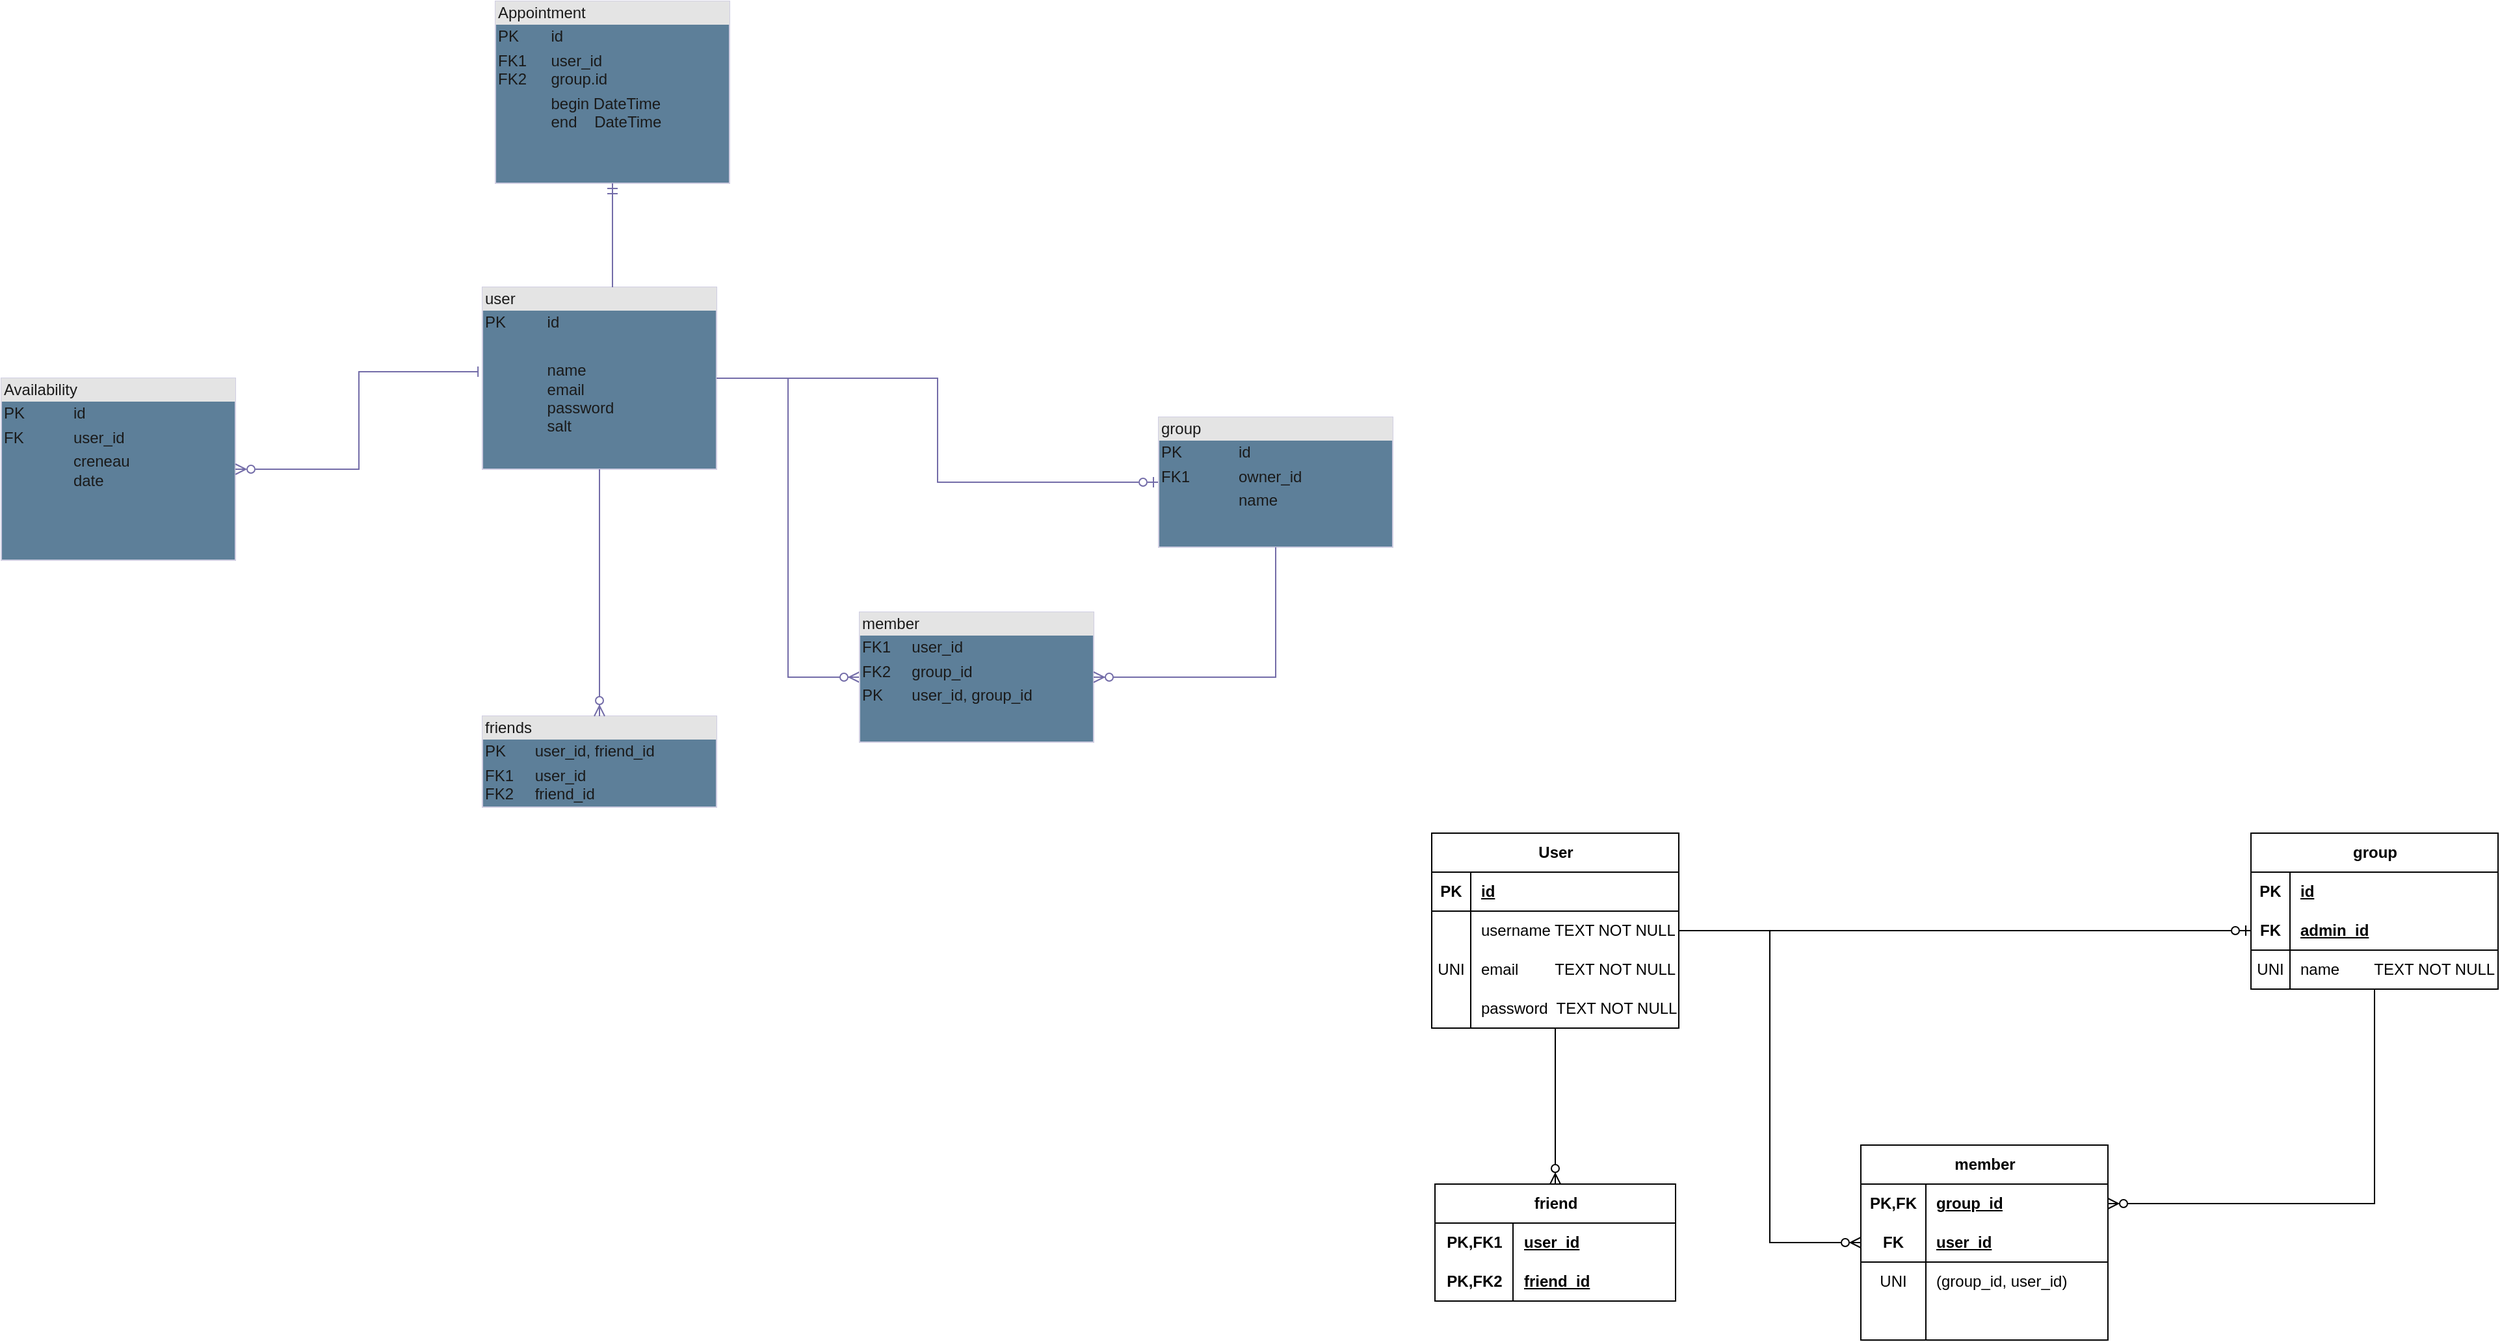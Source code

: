 <mxfile version="27.1.1">
  <diagram name="Page-1" id="zNz3yF_H4RSv8EiI4SI9">
    <mxGraphModel dx="1426" dy="1959" grid="1" gridSize="10" guides="1" tooltips="1" connect="1" arrows="1" fold="1" page="1" pageScale="1" pageWidth="850" pageHeight="1100" math="0" shadow="0">
      <root>
        <mxCell id="0" />
        <mxCell id="1" parent="0" />
        <mxCell id="9YIBEaP6bi8Z78FgaYUB-1" value="&lt;div style=&quot;box-sizing: border-box; width: 100%; background: rgb(228, 228, 228); padding: 2px;&quot;&gt;user&lt;/div&gt;&lt;table style=&quot;width:100%;font-size:1em;&quot; cellpadding=&quot;2&quot; cellspacing=&quot;0&quot;&gt;&lt;tbody&gt;&lt;tr&gt;&lt;td&gt;PK&lt;/td&gt;&lt;td&gt;id&lt;/td&gt;&lt;/tr&gt;&lt;tr&gt;&lt;td&gt;&lt;br&gt;&lt;/td&gt;&lt;td&gt;&lt;br&gt;&lt;/td&gt;&lt;/tr&gt;&lt;tr&gt;&lt;td&gt;&lt;/td&gt;&lt;td&gt;name&lt;br&gt;email&amp;nbsp;&lt;br&gt;password&lt;br&gt;salt&lt;br&gt;&lt;br&gt;&lt;/td&gt;&lt;/tr&gt;&lt;/tbody&gt;&lt;/table&gt;" style="verticalAlign=top;align=left;overflow=fill;html=1;whiteSpace=wrap;labelBackgroundColor=none;fillColor=#5D7F99;strokeColor=#D0CEE2;fontColor=#1A1A1A;" parent="1" vertex="1">
          <mxGeometry x="380" y="180" width="180" height="140" as="geometry" />
        </mxCell>
        <mxCell id="9YIBEaP6bi8Z78FgaYUB-2" value="&lt;div style=&quot;box-sizing: border-box; width: 100%; background: rgb(228, 228, 228); padding: 2px;&quot;&gt;friends&lt;/div&gt;&lt;table style=&quot;width:100%;font-size:1em;&quot; cellpadding=&quot;2&quot; cellspacing=&quot;0&quot;&gt;&lt;tbody&gt;&lt;tr&gt;&lt;td&gt;PK&lt;/td&gt;&lt;td&gt;user_id, friend_id&lt;/td&gt;&lt;/tr&gt;&lt;tr&gt;&lt;td&gt;FK1&lt;br&gt;FK2&lt;br&gt;&lt;/td&gt;&lt;td&gt;user_id&lt;br&gt;friend_id&lt;/td&gt;&lt;/tr&gt;&lt;tr&gt;&lt;td&gt;&lt;br&gt;&lt;br&gt;&lt;/td&gt;&lt;td&gt;&lt;br&gt;&lt;br&gt;&lt;br&gt;&lt;br&gt;&lt;br&gt;&lt;/td&gt;&lt;/tr&gt;&lt;/tbody&gt;&lt;/table&gt;" style="verticalAlign=top;align=left;overflow=fill;html=1;whiteSpace=wrap;labelBackgroundColor=none;fillColor=#5D7F99;strokeColor=#D0CEE2;fontColor=#1A1A1A;" parent="1" vertex="1">
          <mxGeometry x="380" y="510" width="180" height="70" as="geometry" />
        </mxCell>
        <mxCell id="9YIBEaP6bi8Z78FgaYUB-3" value="" style="fontSize=12;html=1;endArrow=ERzeroToMany;endFill=1;rounded=0;exitX=0.5;exitY=1;exitDx=0;exitDy=0;entryX=0.5;entryY=0;entryDx=0;entryDy=0;labelBackgroundColor=none;strokeColor=#736CA8;fontColor=default;" parent="1" source="9YIBEaP6bi8Z78FgaYUB-1" target="9YIBEaP6bi8Z78FgaYUB-2" edge="1">
          <mxGeometry width="100" height="100" relative="1" as="geometry">
            <mxPoint x="520" y="600" as="sourcePoint" />
            <mxPoint x="620" y="500" as="targetPoint" />
          </mxGeometry>
        </mxCell>
        <mxCell id="9YIBEaP6bi8Z78FgaYUB-4" style="edgeStyle=orthogonalEdgeStyle;rounded=0;orthogonalLoop=1;jettySize=auto;html=1;exitX=0;exitY=0.5;exitDx=0;exitDy=0;startArrow=ERzeroToOne;startFill=0;endArrow=none;labelBackgroundColor=none;strokeColor=#736CA8;fontColor=default;" parent="1" source="9YIBEaP6bi8Z78FgaYUB-5" target="9YIBEaP6bi8Z78FgaYUB-1" edge="1">
          <mxGeometry relative="1" as="geometry" />
        </mxCell>
        <mxCell id="9YIBEaP6bi8Z78FgaYUB-5" value="&lt;div style=&quot;box-sizing: border-box; width: 100%; background: rgb(228, 228, 228); padding: 2px;&quot;&gt;group&lt;/div&gt;&lt;table style=&quot;width:100%;font-size:1em;&quot; cellpadding=&quot;2&quot; cellspacing=&quot;0&quot;&gt;&lt;tbody&gt;&lt;tr&gt;&lt;td&gt;PK&lt;/td&gt;&lt;td&gt;id&lt;/td&gt;&lt;/tr&gt;&lt;tr&gt;&lt;td&gt;FK1&lt;/td&gt;&lt;td&gt;owner_id&lt;/td&gt;&lt;/tr&gt;&lt;tr&gt;&lt;td&gt;&lt;/td&gt;&lt;td&gt;name&lt;br&gt;&lt;/td&gt;&lt;/tr&gt;&lt;/tbody&gt;&lt;/table&gt;" style="verticalAlign=top;align=left;overflow=fill;html=1;whiteSpace=wrap;labelBackgroundColor=none;fillColor=#5D7F99;strokeColor=#D0CEE2;fontColor=#1A1A1A;" parent="1" vertex="1">
          <mxGeometry x="900" y="280" width="180" height="100" as="geometry" />
        </mxCell>
        <mxCell id="9YIBEaP6bi8Z78FgaYUB-6" value="" style="fontSize=12;html=1;endArrow=ERzeroToMany;endFill=1;rounded=0;exitX=1;exitY=0.5;exitDx=0;exitDy=0;entryX=0;entryY=0.5;entryDx=0;entryDy=0;edgeStyle=orthogonalEdgeStyle;labelBackgroundColor=none;strokeColor=#736CA8;fontColor=default;" parent="1" source="9YIBEaP6bi8Z78FgaYUB-1" target="9YIBEaP6bi8Z78FgaYUB-7" edge="1">
          <mxGeometry width="100" height="100" relative="1" as="geometry">
            <mxPoint x="480" y="410" as="sourcePoint" />
            <mxPoint x="480" y="520" as="targetPoint" />
          </mxGeometry>
        </mxCell>
        <mxCell id="9YIBEaP6bi8Z78FgaYUB-7" value="&lt;div style=&quot;box-sizing: border-box; width: 100%; background: rgb(228, 228, 228); padding: 2px;&quot;&gt;member&lt;/div&gt;&lt;table style=&quot;width:100%;font-size:1em;&quot; cellpadding=&quot;2&quot; cellspacing=&quot;0&quot;&gt;&lt;tbody&gt;&lt;tr&gt;&lt;td&gt;FK1&lt;/td&gt;&lt;td&gt;user_id&lt;/td&gt;&lt;/tr&gt;&lt;tr&gt;&lt;td&gt;FK2&lt;/td&gt;&lt;td&gt;group_id&lt;/td&gt;&lt;/tr&gt;&lt;tr&gt;&lt;td&gt;PK&lt;/td&gt;&lt;td&gt;user_id, group_id&lt;/td&gt;&lt;/tr&gt;&lt;/tbody&gt;&lt;/table&gt;" style="verticalAlign=top;align=left;overflow=fill;html=1;whiteSpace=wrap;labelBackgroundColor=none;fillColor=#5D7F99;strokeColor=#D0CEE2;fontColor=#1A1A1A;" parent="1" vertex="1">
          <mxGeometry x="670" y="430" width="180" height="100" as="geometry" />
        </mxCell>
        <mxCell id="9YIBEaP6bi8Z78FgaYUB-8" value="&lt;div style=&quot;box-sizing: border-box; width: 100%; background: rgb(228, 228, 228); padding: 2px;&quot;&gt;Appointment&lt;/div&gt;&lt;table style=&quot;width:100%;font-size:1em;&quot; cellpadding=&quot;2&quot; cellspacing=&quot;0&quot;&gt;&lt;tbody&gt;&lt;tr&gt;&lt;td&gt;PK&lt;/td&gt;&lt;td&gt;id&lt;/td&gt;&lt;/tr&gt;&lt;tr&gt;&lt;td&gt;FK1&lt;br&gt;FK2&lt;/td&gt;&lt;td&gt;user_id&lt;br&gt;group.id&lt;/td&gt;&lt;/tr&gt;&lt;tr&gt;&lt;td&gt;&lt;br&gt;&lt;/td&gt;&lt;td&gt;begin DateTime&lt;br&gt;end&amp;nbsp; &amp;nbsp; DateTime&lt;br&gt;&lt;br&gt;&lt;/td&gt;&lt;/tr&gt;&lt;/tbody&gt;&lt;/table&gt;" style="verticalAlign=top;align=left;overflow=fill;html=1;whiteSpace=wrap;labelBackgroundColor=none;fillColor=#5D7F99;strokeColor=#D0CEE2;fontColor=#1A1A1A;" parent="1" vertex="1">
          <mxGeometry x="390" y="-40" width="180" height="140" as="geometry" />
        </mxCell>
        <mxCell id="9YIBEaP6bi8Z78FgaYUB-9" value="" style="fontSize=12;html=1;endArrow=ERmandOne;rounded=0;entryX=0.5;entryY=1;entryDx=0;entryDy=0;labelBackgroundColor=none;strokeColor=#736CA8;fontColor=default;" parent="1" target="9YIBEaP6bi8Z78FgaYUB-8" edge="1">
          <mxGeometry width="100" height="100" relative="1" as="geometry">
            <mxPoint x="480" y="180" as="sourcePoint" />
            <mxPoint x="430" y="280" as="targetPoint" />
          </mxGeometry>
        </mxCell>
        <mxCell id="9YIBEaP6bi8Z78FgaYUB-10" value="" style="fontSize=12;html=1;endArrow=ERzeroToMany;endFill=1;rounded=0;exitX=0.5;exitY=1;exitDx=0;exitDy=0;entryX=1;entryY=0.5;entryDx=0;entryDy=0;edgeStyle=orthogonalEdgeStyle;labelBackgroundColor=none;strokeColor=#736CA8;fontColor=default;" parent="1" source="9YIBEaP6bi8Z78FgaYUB-5" target="9YIBEaP6bi8Z78FgaYUB-7" edge="1">
          <mxGeometry width="100" height="100" relative="1" as="geometry">
            <mxPoint x="480" y="410" as="sourcePoint" />
            <mxPoint x="480" y="520" as="targetPoint" />
          </mxGeometry>
        </mxCell>
        <mxCell id="9YIBEaP6bi8Z78FgaYUB-11" value="&lt;div style=&quot;box-sizing: border-box; width: 100%; background: rgb(228, 228, 228); padding: 2px;&quot;&gt;Availability&lt;/div&gt;&lt;table style=&quot;width:100%;font-size:1em;&quot; cellpadding=&quot;2&quot; cellspacing=&quot;0&quot;&gt;&lt;tbody&gt;&lt;tr&gt;&lt;td&gt;PK&lt;/td&gt;&lt;td&gt;id&lt;/td&gt;&lt;/tr&gt;&lt;tr&gt;&lt;td&gt;FK&lt;br&gt;&lt;/td&gt;&lt;td&gt;user_id&lt;br&gt;&lt;/td&gt;&lt;/tr&gt;&lt;tr&gt;&lt;td&gt;&lt;br&gt;&lt;/td&gt;&lt;td&gt;creneau&lt;br&gt;date&lt;br&gt;&lt;br&gt;&lt;/td&gt;&lt;/tr&gt;&lt;/tbody&gt;&lt;/table&gt;" style="verticalAlign=top;align=left;overflow=fill;html=1;whiteSpace=wrap;labelBackgroundColor=none;fillColor=#5D7F99;strokeColor=#D0CEE2;fontColor=#1A1A1A;" parent="1" vertex="1">
          <mxGeometry x="10" y="250" width="180" height="140" as="geometry" />
        </mxCell>
        <mxCell id="9YIBEaP6bi8Z78FgaYUB-12" style="edgeStyle=orthogonalEdgeStyle;rounded=0;orthogonalLoop=1;jettySize=auto;html=1;exitX=1;exitY=0.5;exitDx=0;exitDy=0;entryX=-0.019;entryY=0.464;entryDx=0;entryDy=0;entryPerimeter=0;strokeColor=#736CA8;fontColor=#1A1A1A;endArrow=baseDash;endFill=0;startArrow=ERzeroToMany;startFill=0;" parent="1" source="9YIBEaP6bi8Z78FgaYUB-11" target="9YIBEaP6bi8Z78FgaYUB-1" edge="1">
          <mxGeometry relative="1" as="geometry" />
        </mxCell>
        <mxCell id="9YIBEaP6bi8Z78FgaYUB-13" value="friend" style="shape=table;startSize=30;container=1;collapsible=1;childLayout=tableLayout;fixedRows=1;rowLines=0;fontStyle=1;align=center;resizeLast=1;html=1;whiteSpace=wrap;" parent="1" vertex="1">
          <mxGeometry x="1112.5" y="870" width="185" height="90" as="geometry" />
        </mxCell>
        <mxCell id="9YIBEaP6bi8Z78FgaYUB-14" value="" style="shape=tableRow;horizontal=0;startSize=0;swimlaneHead=0;swimlaneBody=0;fillColor=none;collapsible=0;dropTarget=0;points=[[0,0.5],[1,0.5]];portConstraint=eastwest;top=0;left=0;right=0;bottom=0;html=1;" parent="9YIBEaP6bi8Z78FgaYUB-13" vertex="1">
          <mxGeometry y="30" width="185" height="30" as="geometry" />
        </mxCell>
        <mxCell id="9YIBEaP6bi8Z78FgaYUB-15" value="PK,FK1" style="shape=partialRectangle;connectable=0;fillColor=none;top=0;left=0;bottom=0;right=0;fontStyle=1;overflow=hidden;html=1;whiteSpace=wrap;" parent="9YIBEaP6bi8Z78FgaYUB-14" vertex="1">
          <mxGeometry width="60" height="30" as="geometry">
            <mxRectangle width="60" height="30" as="alternateBounds" />
          </mxGeometry>
        </mxCell>
        <mxCell id="9YIBEaP6bi8Z78FgaYUB-16" value="user_id" style="shape=partialRectangle;connectable=0;fillColor=none;top=0;left=0;bottom=0;right=0;align=left;spacingLeft=6;fontStyle=5;overflow=hidden;html=1;whiteSpace=wrap;" parent="9YIBEaP6bi8Z78FgaYUB-14" vertex="1">
          <mxGeometry x="60" width="125" height="30" as="geometry">
            <mxRectangle width="125" height="30" as="alternateBounds" />
          </mxGeometry>
        </mxCell>
        <mxCell id="9YIBEaP6bi8Z78FgaYUB-17" value="" style="shape=tableRow;horizontal=0;startSize=0;swimlaneHead=0;swimlaneBody=0;fillColor=none;collapsible=0;dropTarget=0;points=[[0,0.5],[1,0.5]];portConstraint=eastwest;top=0;left=0;right=0;bottom=1;html=1;" parent="9YIBEaP6bi8Z78FgaYUB-13" vertex="1">
          <mxGeometry y="60" width="185" height="30" as="geometry" />
        </mxCell>
        <mxCell id="9YIBEaP6bi8Z78FgaYUB-18" value="PK,FK2" style="shape=partialRectangle;connectable=0;fillColor=none;top=0;left=0;bottom=0;right=0;fontStyle=1;overflow=hidden;html=1;whiteSpace=wrap;" parent="9YIBEaP6bi8Z78FgaYUB-17" vertex="1">
          <mxGeometry width="60" height="30" as="geometry">
            <mxRectangle width="60" height="30" as="alternateBounds" />
          </mxGeometry>
        </mxCell>
        <mxCell id="9YIBEaP6bi8Z78FgaYUB-19" value="friend_id" style="shape=partialRectangle;connectable=0;fillColor=none;top=0;left=0;bottom=0;right=0;align=left;spacingLeft=6;fontStyle=5;overflow=hidden;html=1;whiteSpace=wrap;" parent="9YIBEaP6bi8Z78FgaYUB-17" vertex="1">
          <mxGeometry x="60" width="125" height="30" as="geometry">
            <mxRectangle width="125" height="30" as="alternateBounds" />
          </mxGeometry>
        </mxCell>
        <mxCell id="9YIBEaP6bi8Z78FgaYUB-80" style="edgeStyle=orthogonalEdgeStyle;rounded=0;orthogonalLoop=1;jettySize=auto;html=1;entryX=0.5;entryY=0;entryDx=0;entryDy=0;endArrow=ERzeroToMany;endFill=0;" parent="1" source="9YIBEaP6bi8Z78FgaYUB-26" target="9YIBEaP6bi8Z78FgaYUB-13" edge="1">
          <mxGeometry relative="1" as="geometry" />
        </mxCell>
        <mxCell id="M734NMKfZWkrJhhYJaUG-48" style="edgeStyle=orthogonalEdgeStyle;rounded=0;orthogonalLoop=1;jettySize=auto;html=1;entryX=0;entryY=0.5;entryDx=0;entryDy=0;endArrow=ERzeroToMany;endFill=0;" edge="1" parent="1" source="9YIBEaP6bi8Z78FgaYUB-26" target="M734NMKfZWkrJhhYJaUG-29">
          <mxGeometry relative="1" as="geometry">
            <Array as="points">
              <mxPoint x="1370" y="675" />
              <mxPoint x="1370" y="915" />
            </Array>
          </mxGeometry>
        </mxCell>
        <mxCell id="M734NMKfZWkrJhhYJaUG-49" style="edgeStyle=orthogonalEdgeStyle;rounded=0;orthogonalLoop=1;jettySize=auto;html=1;entryX=0;entryY=0.5;entryDx=0;entryDy=0;endArrow=ERzeroToOne;endFill=0;" edge="1" parent="1" source="9YIBEaP6bi8Z78FgaYUB-26" target="M734NMKfZWkrJhhYJaUG-2">
          <mxGeometry relative="1" as="geometry" />
        </mxCell>
        <mxCell id="9YIBEaP6bi8Z78FgaYUB-26" value="User" style="shape=table;startSize=30;container=1;collapsible=1;childLayout=tableLayout;fixedRows=1;rowLines=0;fontStyle=1;align=center;resizeLast=1;html=1;" parent="1" vertex="1">
          <mxGeometry x="1110" y="600" width="190" height="150" as="geometry" />
        </mxCell>
        <mxCell id="9YIBEaP6bi8Z78FgaYUB-27" value="" style="shape=tableRow;horizontal=0;startSize=0;swimlaneHead=0;swimlaneBody=0;fillColor=none;collapsible=0;dropTarget=0;points=[[0,0.5],[1,0.5]];portConstraint=eastwest;top=0;left=0;right=0;bottom=1;" parent="9YIBEaP6bi8Z78FgaYUB-26" vertex="1">
          <mxGeometry y="30" width="190" height="30" as="geometry" />
        </mxCell>
        <mxCell id="9YIBEaP6bi8Z78FgaYUB-28" value="PK" style="shape=partialRectangle;connectable=0;fillColor=none;top=0;left=0;bottom=0;right=0;fontStyle=1;overflow=hidden;whiteSpace=wrap;html=1;" parent="9YIBEaP6bi8Z78FgaYUB-27" vertex="1">
          <mxGeometry width="30" height="30" as="geometry">
            <mxRectangle width="30" height="30" as="alternateBounds" />
          </mxGeometry>
        </mxCell>
        <mxCell id="9YIBEaP6bi8Z78FgaYUB-29" value="id" style="shape=partialRectangle;connectable=0;fillColor=none;top=0;left=0;bottom=0;right=0;align=left;spacingLeft=6;fontStyle=5;overflow=hidden;whiteSpace=wrap;html=1;" parent="9YIBEaP6bi8Z78FgaYUB-27" vertex="1">
          <mxGeometry x="30" width="160" height="30" as="geometry">
            <mxRectangle width="160" height="30" as="alternateBounds" />
          </mxGeometry>
        </mxCell>
        <mxCell id="9YIBEaP6bi8Z78FgaYUB-30" value="" style="shape=tableRow;horizontal=0;startSize=0;swimlaneHead=0;swimlaneBody=0;fillColor=none;collapsible=0;dropTarget=0;points=[[0,0.5],[1,0.5]];portConstraint=eastwest;top=0;left=0;right=0;bottom=0;" parent="9YIBEaP6bi8Z78FgaYUB-26" vertex="1">
          <mxGeometry y="60" width="190" height="30" as="geometry" />
        </mxCell>
        <mxCell id="9YIBEaP6bi8Z78FgaYUB-31" value="" style="shape=partialRectangle;connectable=0;fillColor=none;top=0;left=0;bottom=0;right=0;editable=1;overflow=hidden;whiteSpace=wrap;html=1;" parent="9YIBEaP6bi8Z78FgaYUB-30" vertex="1">
          <mxGeometry width="30" height="30" as="geometry">
            <mxRectangle width="30" height="30" as="alternateBounds" />
          </mxGeometry>
        </mxCell>
        <mxCell id="9YIBEaP6bi8Z78FgaYUB-32" value="username TEXT NOT NULL" style="shape=partialRectangle;connectable=0;fillColor=none;top=0;left=0;bottom=0;right=0;align=left;spacingLeft=6;overflow=hidden;whiteSpace=wrap;html=1;" parent="9YIBEaP6bi8Z78FgaYUB-30" vertex="1">
          <mxGeometry x="30" width="160" height="30" as="geometry">
            <mxRectangle width="160" height="30" as="alternateBounds" />
          </mxGeometry>
        </mxCell>
        <mxCell id="9YIBEaP6bi8Z78FgaYUB-33" value="" style="shape=tableRow;horizontal=0;startSize=0;swimlaneHead=0;swimlaneBody=0;fillColor=none;collapsible=0;dropTarget=0;points=[[0,0.5],[1,0.5]];portConstraint=eastwest;top=0;left=0;right=0;bottom=0;" parent="9YIBEaP6bi8Z78FgaYUB-26" vertex="1">
          <mxGeometry y="90" width="190" height="30" as="geometry" />
        </mxCell>
        <mxCell id="9YIBEaP6bi8Z78FgaYUB-34" value="UNI" style="shape=partialRectangle;connectable=0;fillColor=none;top=0;left=0;bottom=0;right=0;editable=1;overflow=hidden;whiteSpace=wrap;html=1;" parent="9YIBEaP6bi8Z78FgaYUB-33" vertex="1">
          <mxGeometry width="30" height="30" as="geometry">
            <mxRectangle width="30" height="30" as="alternateBounds" />
          </mxGeometry>
        </mxCell>
        <mxCell id="9YIBEaP6bi8Z78FgaYUB-35" value="email &lt;span style=&quot;white-space: pre;&quot;&gt;&#x9;&lt;/span&gt;&amp;nbsp;TEXT NOT NULL" style="shape=partialRectangle;connectable=0;fillColor=none;top=0;left=0;bottom=0;right=0;align=left;spacingLeft=6;overflow=hidden;whiteSpace=wrap;html=1;" parent="9YIBEaP6bi8Z78FgaYUB-33" vertex="1">
          <mxGeometry x="30" width="160" height="30" as="geometry">
            <mxRectangle width="160" height="30" as="alternateBounds" />
          </mxGeometry>
        </mxCell>
        <mxCell id="9YIBEaP6bi8Z78FgaYUB-36" value="" style="shape=tableRow;horizontal=0;startSize=0;swimlaneHead=0;swimlaneBody=0;fillColor=none;collapsible=0;dropTarget=0;points=[[0,0.5],[1,0.5]];portConstraint=eastwest;top=0;left=0;right=0;bottom=0;" parent="9YIBEaP6bi8Z78FgaYUB-26" vertex="1">
          <mxGeometry y="120" width="190" height="30" as="geometry" />
        </mxCell>
        <mxCell id="9YIBEaP6bi8Z78FgaYUB-37" value="" style="shape=partialRectangle;connectable=0;fillColor=none;top=0;left=0;bottom=0;right=0;editable=1;overflow=hidden;whiteSpace=wrap;html=1;" parent="9YIBEaP6bi8Z78FgaYUB-36" vertex="1">
          <mxGeometry width="30" height="30" as="geometry">
            <mxRectangle width="30" height="30" as="alternateBounds" />
          </mxGeometry>
        </mxCell>
        <mxCell id="9YIBEaP6bi8Z78FgaYUB-38" value="password&amp;nbsp; TEXT NOT NULL" style="shape=partialRectangle;connectable=0;fillColor=none;top=0;left=0;bottom=0;right=0;align=left;spacingLeft=6;overflow=hidden;whiteSpace=wrap;html=1;" parent="9YIBEaP6bi8Z78FgaYUB-36" vertex="1">
          <mxGeometry x="30" width="160" height="30" as="geometry">
            <mxRectangle width="160" height="30" as="alternateBounds" />
          </mxGeometry>
        </mxCell>
        <mxCell id="M734NMKfZWkrJhhYJaUG-50" style="edgeStyle=orthogonalEdgeStyle;rounded=0;orthogonalLoop=1;jettySize=auto;html=1;entryX=1;entryY=0.5;entryDx=0;entryDy=0;endArrow=ERzeroToMany;endFill=0;" edge="1" parent="1" source="M734NMKfZWkrJhhYJaUG-1" target="M734NMKfZWkrJhhYJaUG-32">
          <mxGeometry relative="1" as="geometry" />
        </mxCell>
        <mxCell id="M734NMKfZWkrJhhYJaUG-1" value="group" style="shape=table;startSize=30;container=1;collapsible=1;childLayout=tableLayout;fixedRows=1;rowLines=0;fontStyle=1;align=center;resizeLast=1;html=1;swimlaneLine=1;" vertex="1" parent="1">
          <mxGeometry x="1740" y="600" width="190" height="120" as="geometry">
            <mxRectangle x="1650" y="600" width="70" height="30" as="alternateBounds" />
          </mxGeometry>
        </mxCell>
        <mxCell id="M734NMKfZWkrJhhYJaUG-5" value="" style="shape=tableRow;horizontal=0;startSize=0;swimlaneHead=0;swimlaneBody=0;fillColor=none;collapsible=0;dropTarget=0;points=[[0,0.5],[1,0.5]];portConstraint=eastwest;top=0;left=0;right=0;bottom=0;" vertex="1" parent="M734NMKfZWkrJhhYJaUG-1">
          <mxGeometry y="30" width="190" height="30" as="geometry" />
        </mxCell>
        <mxCell id="M734NMKfZWkrJhhYJaUG-6" value="&lt;b&gt;PK&lt;/b&gt;" style="shape=partialRectangle;connectable=0;fillColor=none;top=0;left=0;bottom=0;right=0;editable=1;overflow=hidden;whiteSpace=wrap;html=1;" vertex="1" parent="M734NMKfZWkrJhhYJaUG-5">
          <mxGeometry width="30" height="30" as="geometry">
            <mxRectangle width="30" height="30" as="alternateBounds" />
          </mxGeometry>
        </mxCell>
        <mxCell id="M734NMKfZWkrJhhYJaUG-7" value="&lt;u&gt;&lt;b&gt;id&lt;/b&gt;&lt;/u&gt;" style="shape=partialRectangle;connectable=0;fillColor=none;top=0;left=0;bottom=0;right=0;align=left;spacingLeft=6;overflow=hidden;whiteSpace=wrap;html=1;" vertex="1" parent="M734NMKfZWkrJhhYJaUG-5">
          <mxGeometry x="30" width="160" height="30" as="geometry">
            <mxRectangle width="160" height="30" as="alternateBounds" />
          </mxGeometry>
        </mxCell>
        <mxCell id="M734NMKfZWkrJhhYJaUG-2" value="" style="shape=tableRow;horizontal=0;startSize=0;swimlaneHead=0;swimlaneBody=0;fillColor=none;collapsible=0;dropTarget=0;points=[[0,0.5],[1,0.5]];portConstraint=eastwest;top=0;left=0;right=0;bottom=1;strokeColor=inherit;" vertex="1" parent="M734NMKfZWkrJhhYJaUG-1">
          <mxGeometry y="60" width="190" height="30" as="geometry" />
        </mxCell>
        <mxCell id="M734NMKfZWkrJhhYJaUG-3" value="FK" style="shape=partialRectangle;connectable=0;fillColor=none;top=0;left=0;bottom=0;right=0;fontStyle=1;overflow=hidden;whiteSpace=wrap;html=1;" vertex="1" parent="M734NMKfZWkrJhhYJaUG-2">
          <mxGeometry width="30" height="30" as="geometry">
            <mxRectangle width="30" height="30" as="alternateBounds" />
          </mxGeometry>
        </mxCell>
        <mxCell id="M734NMKfZWkrJhhYJaUG-4" value="admin_id" style="shape=partialRectangle;connectable=0;fillColor=none;top=0;left=0;bottom=0;right=0;align=left;spacingLeft=6;fontStyle=5;overflow=hidden;whiteSpace=wrap;html=1;" vertex="1" parent="M734NMKfZWkrJhhYJaUG-2">
          <mxGeometry x="30" width="160" height="30" as="geometry">
            <mxRectangle width="160" height="30" as="alternateBounds" />
          </mxGeometry>
        </mxCell>
        <mxCell id="M734NMKfZWkrJhhYJaUG-8" value="" style="shape=tableRow;horizontal=0;startSize=0;swimlaneHead=0;swimlaneBody=0;fillColor=none;collapsible=0;dropTarget=0;points=[[0,0.5],[1,0.5]];portConstraint=eastwest;top=0;left=0;right=0;bottom=0;" vertex="1" parent="M734NMKfZWkrJhhYJaUG-1">
          <mxGeometry y="90" width="190" height="30" as="geometry" />
        </mxCell>
        <mxCell id="M734NMKfZWkrJhhYJaUG-9" value="UNI" style="shape=partialRectangle;connectable=0;fillColor=none;top=0;left=0;bottom=0;right=0;editable=1;overflow=hidden;whiteSpace=wrap;html=1;" vertex="1" parent="M734NMKfZWkrJhhYJaUG-8">
          <mxGeometry width="30" height="30" as="geometry">
            <mxRectangle width="30" height="30" as="alternateBounds" />
          </mxGeometry>
        </mxCell>
        <mxCell id="M734NMKfZWkrJhhYJaUG-10" value="name&amp;nbsp;&lt;span style=&quot;white-space: pre;&quot;&gt;&#x9;&lt;/span&gt;&amp;nbsp;TEXT NOT NULL" style="shape=partialRectangle;connectable=0;fillColor=none;top=0;left=0;bottom=0;right=0;align=left;spacingLeft=6;overflow=hidden;whiteSpace=wrap;html=1;" vertex="1" parent="M734NMKfZWkrJhhYJaUG-8">
          <mxGeometry x="30" width="160" height="30" as="geometry">
            <mxRectangle width="160" height="30" as="alternateBounds" />
          </mxGeometry>
        </mxCell>
        <mxCell id="M734NMKfZWkrJhhYJaUG-28" value="member" style="shape=table;startSize=30;container=1;collapsible=1;childLayout=tableLayout;fixedRows=1;rowLines=0;fontStyle=1;align=center;resizeLast=1;html=1;" vertex="1" parent="1">
          <mxGeometry x="1440" y="840" width="190" height="150" as="geometry" />
        </mxCell>
        <mxCell id="M734NMKfZWkrJhhYJaUG-32" value="" style="shape=tableRow;horizontal=0;startSize=0;swimlaneHead=0;swimlaneBody=0;fillColor=none;collapsible=0;dropTarget=0;points=[[0,0.5],[1,0.5]];portConstraint=eastwest;top=0;left=0;right=0;bottom=0;" vertex="1" parent="M734NMKfZWkrJhhYJaUG-28">
          <mxGeometry y="30" width="190" height="30" as="geometry" />
        </mxCell>
        <mxCell id="M734NMKfZWkrJhhYJaUG-33" value="&lt;span style=&quot;font-weight: 700;&quot;&gt;PK,FK&lt;/span&gt;" style="shape=partialRectangle;connectable=0;fillColor=none;top=0;left=0;bottom=0;right=0;editable=1;overflow=hidden;whiteSpace=wrap;html=1;" vertex="1" parent="M734NMKfZWkrJhhYJaUG-32">
          <mxGeometry width="50" height="30" as="geometry">
            <mxRectangle width="50" height="30" as="alternateBounds" />
          </mxGeometry>
        </mxCell>
        <mxCell id="M734NMKfZWkrJhhYJaUG-34" value="&lt;span style=&quot;font-weight: 700; text-decoration-line: underline;&quot;&gt;group_id&lt;/span&gt;" style="shape=partialRectangle;connectable=0;fillColor=none;top=0;left=0;bottom=0;right=0;align=left;spacingLeft=6;overflow=hidden;whiteSpace=wrap;html=1;" vertex="1" parent="M734NMKfZWkrJhhYJaUG-32">
          <mxGeometry x="50" width="140" height="30" as="geometry">
            <mxRectangle width="140" height="30" as="alternateBounds" />
          </mxGeometry>
        </mxCell>
        <mxCell id="M734NMKfZWkrJhhYJaUG-29" value="" style="shape=tableRow;horizontal=0;startSize=0;swimlaneHead=0;swimlaneBody=0;fillColor=none;collapsible=0;dropTarget=0;points=[[0,0.5],[1,0.5]];portConstraint=eastwest;top=0;left=0;right=0;bottom=1;" vertex="1" parent="M734NMKfZWkrJhhYJaUG-28">
          <mxGeometry y="60" width="190" height="30" as="geometry" />
        </mxCell>
        <mxCell id="M734NMKfZWkrJhhYJaUG-30" value="FK" style="shape=partialRectangle;connectable=0;fillColor=none;top=0;left=0;bottom=0;right=0;fontStyle=1;overflow=hidden;whiteSpace=wrap;html=1;" vertex="1" parent="M734NMKfZWkrJhhYJaUG-29">
          <mxGeometry width="50" height="30" as="geometry">
            <mxRectangle width="50" height="30" as="alternateBounds" />
          </mxGeometry>
        </mxCell>
        <mxCell id="M734NMKfZWkrJhhYJaUG-31" value="user_id" style="shape=partialRectangle;connectable=0;fillColor=none;top=0;left=0;bottom=0;right=0;align=left;spacingLeft=6;fontStyle=5;overflow=hidden;whiteSpace=wrap;html=1;" vertex="1" parent="M734NMKfZWkrJhhYJaUG-29">
          <mxGeometry x="50" width="140" height="30" as="geometry">
            <mxRectangle width="140" height="30" as="alternateBounds" />
          </mxGeometry>
        </mxCell>
        <mxCell id="M734NMKfZWkrJhhYJaUG-35" value="" style="shape=tableRow;horizontal=0;startSize=0;swimlaneHead=0;swimlaneBody=0;fillColor=none;collapsible=0;dropTarget=0;points=[[0,0.5],[1,0.5]];portConstraint=eastwest;top=0;left=0;right=0;bottom=0;" vertex="1" parent="M734NMKfZWkrJhhYJaUG-28">
          <mxGeometry y="90" width="190" height="30" as="geometry" />
        </mxCell>
        <mxCell id="M734NMKfZWkrJhhYJaUG-36" value="UNI" style="shape=partialRectangle;connectable=0;fillColor=none;top=0;left=0;bottom=0;right=0;editable=1;overflow=hidden;whiteSpace=wrap;html=1;" vertex="1" parent="M734NMKfZWkrJhhYJaUG-35">
          <mxGeometry width="50" height="30" as="geometry">
            <mxRectangle width="50" height="30" as="alternateBounds" />
          </mxGeometry>
        </mxCell>
        <mxCell id="M734NMKfZWkrJhhYJaUG-37" value="(group_id, user_id)" style="shape=partialRectangle;connectable=0;fillColor=none;top=0;left=0;bottom=0;right=0;align=left;spacingLeft=6;overflow=hidden;whiteSpace=wrap;html=1;" vertex="1" parent="M734NMKfZWkrJhhYJaUG-35">
          <mxGeometry x="50" width="140" height="30" as="geometry">
            <mxRectangle width="140" height="30" as="alternateBounds" />
          </mxGeometry>
        </mxCell>
        <mxCell id="M734NMKfZWkrJhhYJaUG-38" value="" style="shape=tableRow;horizontal=0;startSize=0;swimlaneHead=0;swimlaneBody=0;fillColor=none;collapsible=0;dropTarget=0;points=[[0,0.5],[1,0.5]];portConstraint=eastwest;top=0;left=0;right=0;bottom=0;" vertex="1" parent="M734NMKfZWkrJhhYJaUG-28">
          <mxGeometry y="120" width="190" height="30" as="geometry" />
        </mxCell>
        <mxCell id="M734NMKfZWkrJhhYJaUG-39" value="" style="shape=partialRectangle;connectable=0;fillColor=none;top=0;left=0;bottom=0;right=0;editable=1;overflow=hidden;whiteSpace=wrap;html=1;" vertex="1" parent="M734NMKfZWkrJhhYJaUG-38">
          <mxGeometry width="50" height="30" as="geometry">
            <mxRectangle width="50" height="30" as="alternateBounds" />
          </mxGeometry>
        </mxCell>
        <mxCell id="M734NMKfZWkrJhhYJaUG-40" value="" style="shape=partialRectangle;connectable=0;fillColor=none;top=0;left=0;bottom=0;right=0;align=left;spacingLeft=6;overflow=hidden;whiteSpace=wrap;html=1;" vertex="1" parent="M734NMKfZWkrJhhYJaUG-38">
          <mxGeometry x="50" width="140" height="30" as="geometry">
            <mxRectangle width="140" height="30" as="alternateBounds" />
          </mxGeometry>
        </mxCell>
      </root>
    </mxGraphModel>
  </diagram>
</mxfile>
